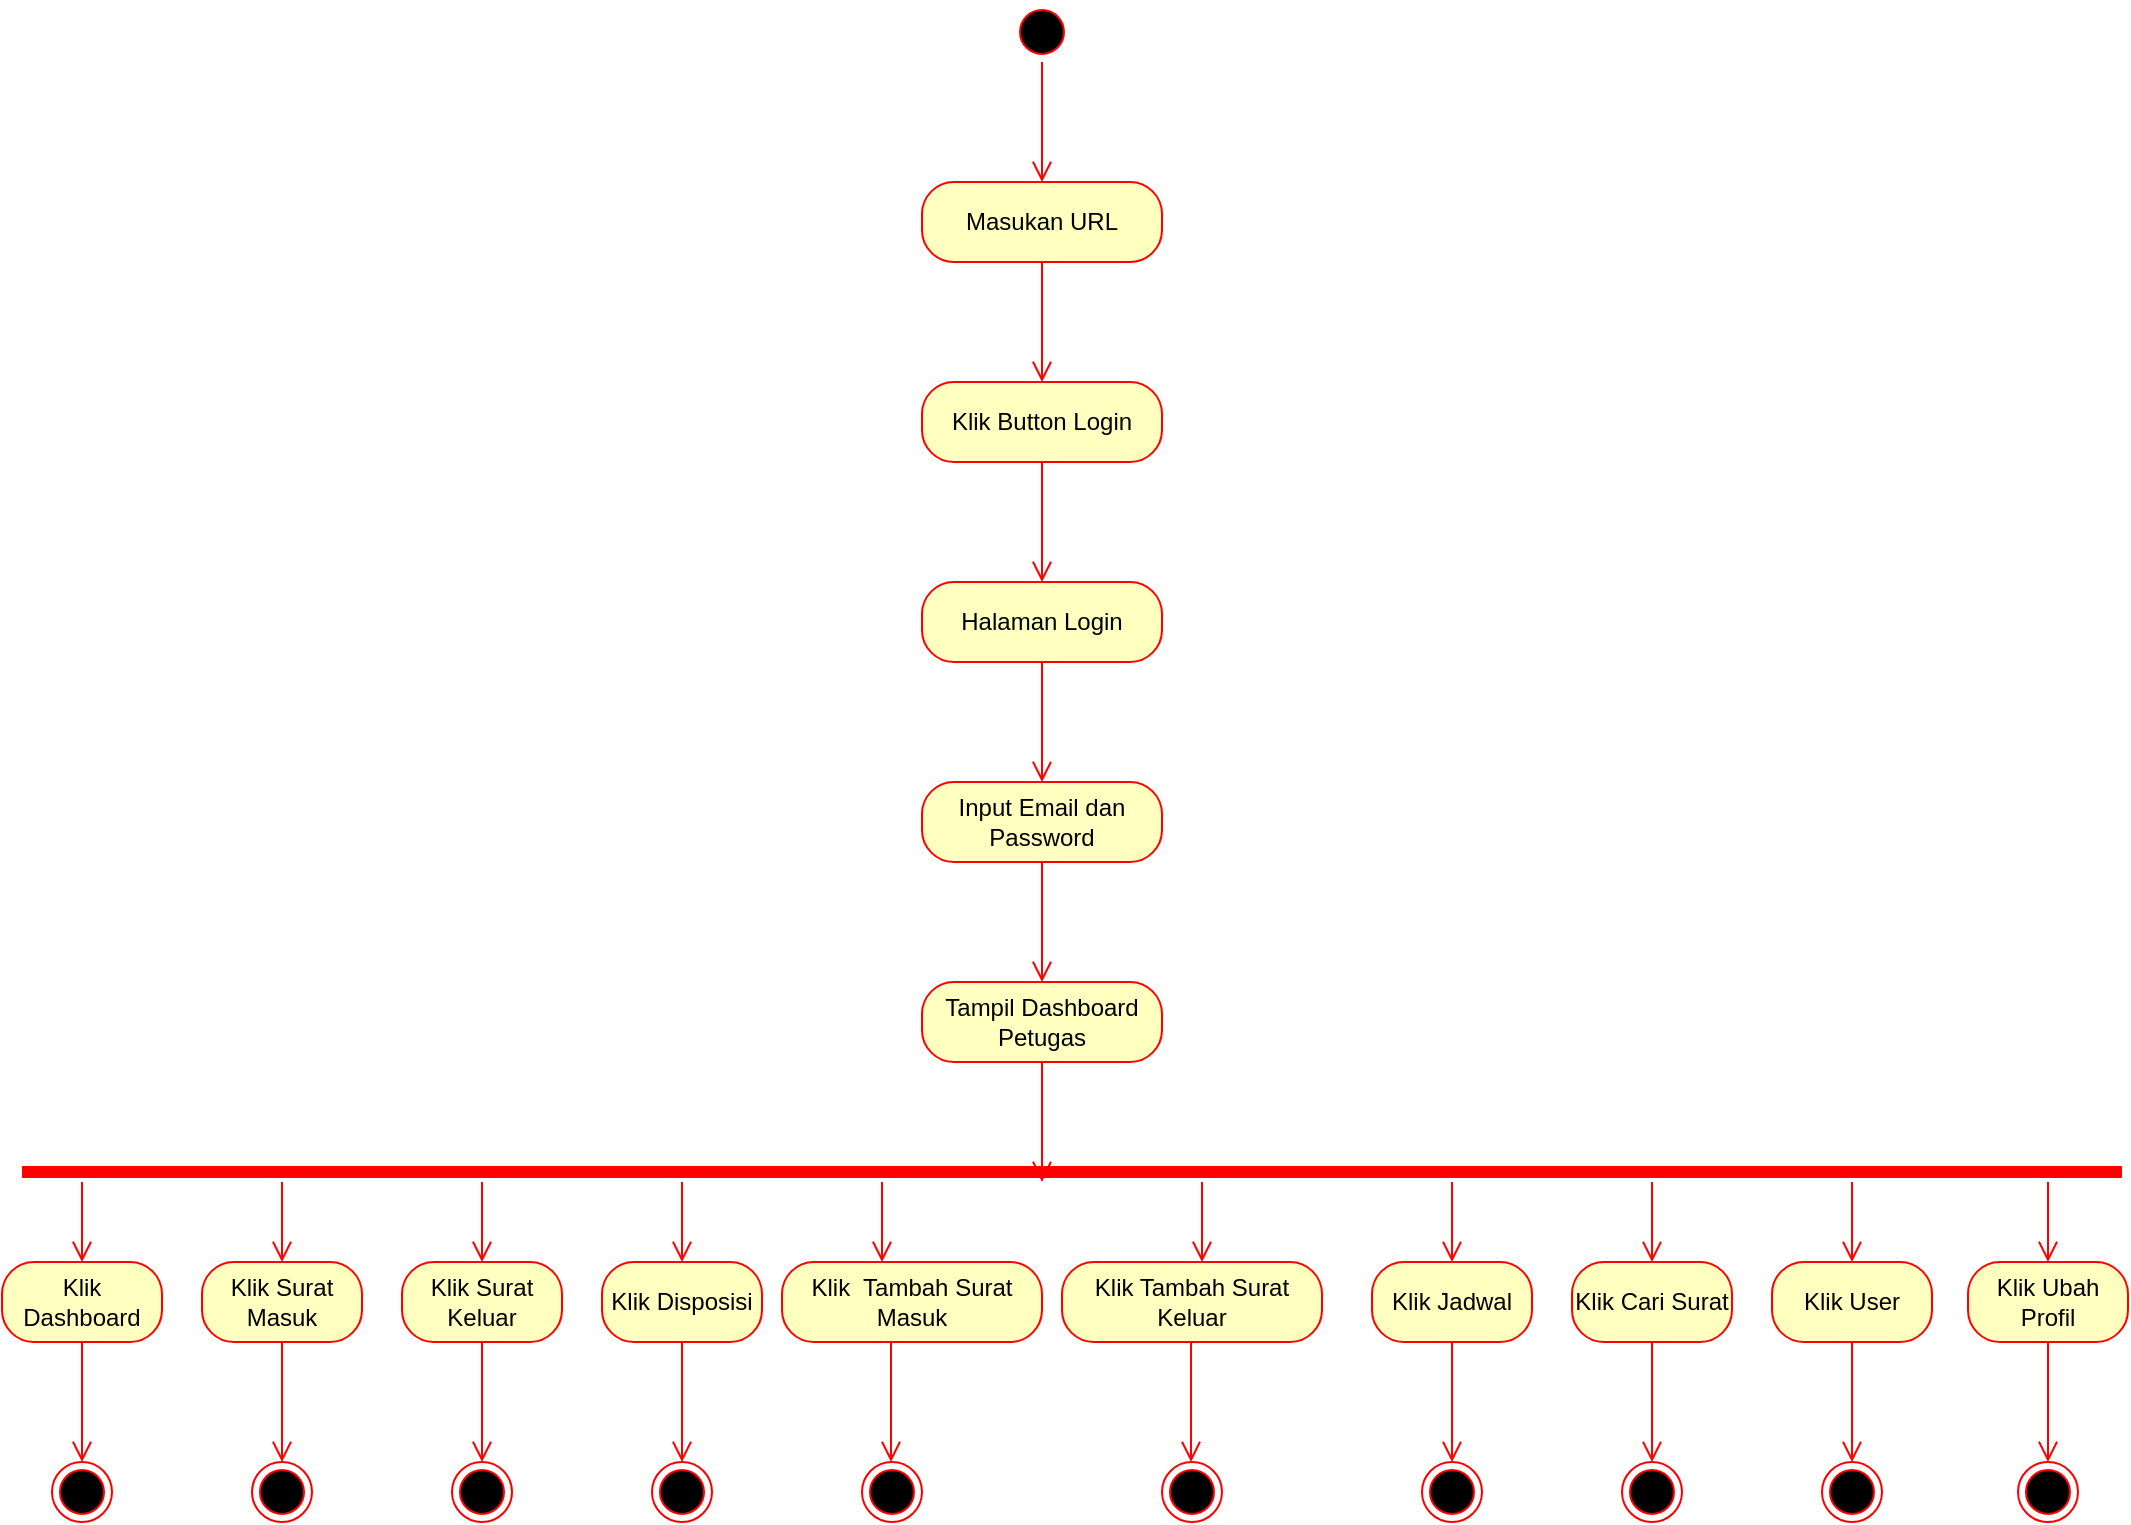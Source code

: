 <mxfile version="21.1.6" type="device">
  <diagram name="Page-1" id="77s3Pt8W0h8D2IALfCUM">
    <mxGraphModel dx="2611" dy="819" grid="1" gridSize="10" guides="1" tooltips="1" connect="1" arrows="1" fold="1" page="1" pageScale="1" pageWidth="850" pageHeight="1100" math="0" shadow="0">
      <root>
        <mxCell id="0" />
        <mxCell id="1" parent="0" />
        <mxCell id="uYjjwxaOd80L2xCMeDVK-1" value="" style="ellipse;html=1;shape=startState;fillColor=#000000;strokeColor=#ff0000;" vertex="1" parent="1">
          <mxGeometry x="465" y="50" width="30" height="30" as="geometry" />
        </mxCell>
        <mxCell id="uYjjwxaOd80L2xCMeDVK-2" value="" style="edgeStyle=orthogonalEdgeStyle;html=1;verticalAlign=bottom;endArrow=open;endSize=8;strokeColor=#ff0000;rounded=0;" edge="1" parent="1" source="uYjjwxaOd80L2xCMeDVK-1">
          <mxGeometry relative="1" as="geometry">
            <mxPoint x="480" y="140" as="targetPoint" />
          </mxGeometry>
        </mxCell>
        <mxCell id="uYjjwxaOd80L2xCMeDVK-3" value="Masukan URL" style="rounded=1;whiteSpace=wrap;html=1;arcSize=40;fontColor=#000000;fillColor=#ffffc0;strokeColor=#ff0000;" vertex="1" parent="1">
          <mxGeometry x="420" y="140" width="120" height="40" as="geometry" />
        </mxCell>
        <mxCell id="uYjjwxaOd80L2xCMeDVK-4" value="" style="edgeStyle=orthogonalEdgeStyle;html=1;verticalAlign=bottom;endArrow=open;endSize=8;strokeColor=#ff0000;rounded=0;" edge="1" parent="1" source="uYjjwxaOd80L2xCMeDVK-3">
          <mxGeometry relative="1" as="geometry">
            <mxPoint x="480" y="240" as="targetPoint" />
          </mxGeometry>
        </mxCell>
        <mxCell id="uYjjwxaOd80L2xCMeDVK-5" value="Klik Button Login" style="rounded=1;whiteSpace=wrap;html=1;arcSize=40;fontColor=#000000;fillColor=#ffffc0;strokeColor=#ff0000;" vertex="1" parent="1">
          <mxGeometry x="420" y="240" width="120" height="40" as="geometry" />
        </mxCell>
        <mxCell id="uYjjwxaOd80L2xCMeDVK-6" value="" style="edgeStyle=orthogonalEdgeStyle;html=1;verticalAlign=bottom;endArrow=open;endSize=8;strokeColor=#ff0000;rounded=0;" edge="1" parent="1" source="uYjjwxaOd80L2xCMeDVK-5">
          <mxGeometry relative="1" as="geometry">
            <mxPoint x="480" y="340" as="targetPoint" />
          </mxGeometry>
        </mxCell>
        <mxCell id="uYjjwxaOd80L2xCMeDVK-7" value="Halaman Login" style="rounded=1;whiteSpace=wrap;html=1;arcSize=40;fontColor=#000000;fillColor=#ffffc0;strokeColor=#ff0000;" vertex="1" parent="1">
          <mxGeometry x="420" y="340" width="120" height="40" as="geometry" />
        </mxCell>
        <mxCell id="uYjjwxaOd80L2xCMeDVK-8" value="" style="edgeStyle=orthogonalEdgeStyle;html=1;verticalAlign=bottom;endArrow=open;endSize=8;strokeColor=#ff0000;rounded=0;" edge="1" parent="1" source="uYjjwxaOd80L2xCMeDVK-7">
          <mxGeometry relative="1" as="geometry">
            <mxPoint x="480" y="440" as="targetPoint" />
          </mxGeometry>
        </mxCell>
        <mxCell id="uYjjwxaOd80L2xCMeDVK-9" value="Input Email dan Password" style="rounded=1;whiteSpace=wrap;html=1;arcSize=40;fontColor=#000000;fillColor=#ffffc0;strokeColor=#ff0000;" vertex="1" parent="1">
          <mxGeometry x="420" y="440" width="120" height="40" as="geometry" />
        </mxCell>
        <mxCell id="uYjjwxaOd80L2xCMeDVK-10" value="" style="edgeStyle=orthogonalEdgeStyle;html=1;verticalAlign=bottom;endArrow=open;endSize=8;strokeColor=#ff0000;rounded=0;" edge="1" parent="1" source="uYjjwxaOd80L2xCMeDVK-9">
          <mxGeometry relative="1" as="geometry">
            <mxPoint x="480" y="540" as="targetPoint" />
          </mxGeometry>
        </mxCell>
        <mxCell id="uYjjwxaOd80L2xCMeDVK-11" value="Tampil Dashboard Petugas" style="rounded=1;whiteSpace=wrap;html=1;arcSize=40;fontColor=#000000;fillColor=#ffffc0;strokeColor=#ff0000;" vertex="1" parent="1">
          <mxGeometry x="420" y="540" width="120" height="40" as="geometry" />
        </mxCell>
        <mxCell id="uYjjwxaOd80L2xCMeDVK-12" value="" style="edgeStyle=orthogonalEdgeStyle;html=1;verticalAlign=bottom;endArrow=open;endSize=8;strokeColor=#ff0000;rounded=0;" edge="1" parent="1" source="uYjjwxaOd80L2xCMeDVK-11">
          <mxGeometry relative="1" as="geometry">
            <mxPoint x="480" y="640" as="targetPoint" />
          </mxGeometry>
        </mxCell>
        <mxCell id="uYjjwxaOd80L2xCMeDVK-13" value="" style="shape=line;html=1;strokeWidth=6;strokeColor=#ff0000;" vertex="1" parent="1">
          <mxGeometry x="-30" y="630" width="1050" height="10" as="geometry" />
        </mxCell>
        <mxCell id="uYjjwxaOd80L2xCMeDVK-14" value="" style="edgeStyle=orthogonalEdgeStyle;html=1;verticalAlign=bottom;endArrow=open;endSize=8;strokeColor=#ff0000;rounded=0;" edge="1" parent="1">
          <mxGeometry relative="1" as="geometry">
            <mxPoint y="680" as="targetPoint" />
            <mxPoint y="640" as="sourcePoint" />
          </mxGeometry>
        </mxCell>
        <mxCell id="uYjjwxaOd80L2xCMeDVK-15" value="Klik Dashboard" style="rounded=1;whiteSpace=wrap;html=1;arcSize=40;fontColor=#000000;fillColor=#ffffc0;strokeColor=#ff0000;" vertex="1" parent="1">
          <mxGeometry x="-40" y="680" width="80" height="40" as="geometry" />
        </mxCell>
        <mxCell id="uYjjwxaOd80L2xCMeDVK-16" value="" style="edgeStyle=orthogonalEdgeStyle;html=1;verticalAlign=bottom;endArrow=open;endSize=8;strokeColor=#ff0000;rounded=0;" edge="1" parent="1" source="uYjjwxaOd80L2xCMeDVK-15">
          <mxGeometry relative="1" as="geometry">
            <mxPoint y="780" as="targetPoint" />
          </mxGeometry>
        </mxCell>
        <mxCell id="uYjjwxaOd80L2xCMeDVK-17" value="" style="edgeStyle=orthogonalEdgeStyle;html=1;verticalAlign=bottom;endArrow=open;endSize=8;strokeColor=#ff0000;rounded=0;" edge="1" parent="1">
          <mxGeometry relative="1" as="geometry">
            <mxPoint x="100" y="680" as="targetPoint" />
            <mxPoint x="100" y="640" as="sourcePoint" />
          </mxGeometry>
        </mxCell>
        <mxCell id="uYjjwxaOd80L2xCMeDVK-18" value="Klik Surat Masuk" style="rounded=1;whiteSpace=wrap;html=1;arcSize=40;fontColor=#000000;fillColor=#ffffc0;strokeColor=#ff0000;" vertex="1" parent="1">
          <mxGeometry x="60" y="680" width="80" height="40" as="geometry" />
        </mxCell>
        <mxCell id="uYjjwxaOd80L2xCMeDVK-19" value="" style="edgeStyle=orthogonalEdgeStyle;html=1;verticalAlign=bottom;endArrow=open;endSize=8;strokeColor=#ff0000;rounded=0;" edge="1" parent="1" source="uYjjwxaOd80L2xCMeDVK-18">
          <mxGeometry relative="1" as="geometry">
            <mxPoint x="100" y="780" as="targetPoint" />
          </mxGeometry>
        </mxCell>
        <mxCell id="uYjjwxaOd80L2xCMeDVK-20" value="" style="edgeStyle=orthogonalEdgeStyle;html=1;verticalAlign=bottom;endArrow=open;endSize=8;strokeColor=#ff0000;rounded=0;" edge="1" parent="1">
          <mxGeometry relative="1" as="geometry">
            <mxPoint x="200" y="680" as="targetPoint" />
            <mxPoint x="200" y="640" as="sourcePoint" />
          </mxGeometry>
        </mxCell>
        <mxCell id="uYjjwxaOd80L2xCMeDVK-21" value="Klik Surat Keluar" style="rounded=1;whiteSpace=wrap;html=1;arcSize=40;fontColor=#000000;fillColor=#ffffc0;strokeColor=#ff0000;" vertex="1" parent="1">
          <mxGeometry x="160" y="680" width="80" height="40" as="geometry" />
        </mxCell>
        <mxCell id="uYjjwxaOd80L2xCMeDVK-22" value="" style="edgeStyle=orthogonalEdgeStyle;html=1;verticalAlign=bottom;endArrow=open;endSize=8;strokeColor=#ff0000;rounded=0;" edge="1" parent="1" source="uYjjwxaOd80L2xCMeDVK-21">
          <mxGeometry relative="1" as="geometry">
            <mxPoint x="200" y="780" as="targetPoint" />
          </mxGeometry>
        </mxCell>
        <mxCell id="uYjjwxaOd80L2xCMeDVK-23" value="" style="edgeStyle=orthogonalEdgeStyle;html=1;verticalAlign=bottom;endArrow=open;endSize=8;strokeColor=#ff0000;rounded=0;" edge="1" parent="1">
          <mxGeometry relative="1" as="geometry">
            <mxPoint x="685" y="680" as="targetPoint" />
            <mxPoint x="685" y="640" as="sourcePoint" />
          </mxGeometry>
        </mxCell>
        <mxCell id="uYjjwxaOd80L2xCMeDVK-24" value="Klik Jadwal" style="rounded=1;whiteSpace=wrap;html=1;arcSize=40;fontColor=#000000;fillColor=#ffffc0;strokeColor=#ff0000;" vertex="1" parent="1">
          <mxGeometry x="645" y="680" width="80" height="40" as="geometry" />
        </mxCell>
        <mxCell id="uYjjwxaOd80L2xCMeDVK-25" value="" style="edgeStyle=orthogonalEdgeStyle;html=1;verticalAlign=bottom;endArrow=open;endSize=8;strokeColor=#ff0000;rounded=0;" edge="1" parent="1">
          <mxGeometry relative="1" as="geometry">
            <mxPoint x="685" y="780" as="targetPoint" />
            <mxPoint x="685" y="720" as="sourcePoint" />
          </mxGeometry>
        </mxCell>
        <mxCell id="uYjjwxaOd80L2xCMeDVK-26" value="" style="edgeStyle=orthogonalEdgeStyle;html=1;verticalAlign=bottom;endArrow=open;endSize=8;strokeColor=#ff0000;rounded=0;" edge="1" parent="1">
          <mxGeometry relative="1" as="geometry">
            <mxPoint x="785" y="680" as="targetPoint" />
            <mxPoint x="785" y="640" as="sourcePoint" />
          </mxGeometry>
        </mxCell>
        <mxCell id="uYjjwxaOd80L2xCMeDVK-27" value="Klik Cari Surat" style="rounded=1;whiteSpace=wrap;html=1;arcSize=40;fontColor=#000000;fillColor=#ffffc0;strokeColor=#ff0000;" vertex="1" parent="1">
          <mxGeometry x="745" y="680" width="80" height="40" as="geometry" />
        </mxCell>
        <mxCell id="uYjjwxaOd80L2xCMeDVK-28" value="" style="edgeStyle=orthogonalEdgeStyle;html=1;verticalAlign=bottom;endArrow=open;endSize=8;strokeColor=#ff0000;rounded=0;" edge="1" parent="1" source="uYjjwxaOd80L2xCMeDVK-27">
          <mxGeometry relative="1" as="geometry">
            <mxPoint x="785" y="780" as="targetPoint" />
          </mxGeometry>
        </mxCell>
        <mxCell id="uYjjwxaOd80L2xCMeDVK-29" value="" style="edgeStyle=orthogonalEdgeStyle;html=1;verticalAlign=bottom;endArrow=open;endSize=8;strokeColor=#ff0000;rounded=0;" edge="1" parent="1">
          <mxGeometry relative="1" as="geometry">
            <mxPoint x="885" y="680" as="targetPoint" />
            <mxPoint x="885" y="640" as="sourcePoint" />
          </mxGeometry>
        </mxCell>
        <mxCell id="uYjjwxaOd80L2xCMeDVK-30" value="Klik User" style="rounded=1;whiteSpace=wrap;html=1;arcSize=40;fontColor=#000000;fillColor=#ffffc0;strokeColor=#ff0000;" vertex="1" parent="1">
          <mxGeometry x="845" y="680" width="80" height="40" as="geometry" />
        </mxCell>
        <mxCell id="uYjjwxaOd80L2xCMeDVK-31" value="" style="edgeStyle=orthogonalEdgeStyle;html=1;verticalAlign=bottom;endArrow=open;endSize=8;strokeColor=#ff0000;rounded=0;" edge="1" parent="1" source="uYjjwxaOd80L2xCMeDVK-30">
          <mxGeometry relative="1" as="geometry">
            <mxPoint x="885" y="780" as="targetPoint" />
          </mxGeometry>
        </mxCell>
        <mxCell id="uYjjwxaOd80L2xCMeDVK-32" value="" style="edgeStyle=orthogonalEdgeStyle;html=1;verticalAlign=bottom;endArrow=open;endSize=8;strokeColor=#ff0000;rounded=0;" edge="1" parent="1">
          <mxGeometry relative="1" as="geometry">
            <mxPoint x="983" y="680" as="targetPoint" />
            <mxPoint x="983" y="640" as="sourcePoint" />
          </mxGeometry>
        </mxCell>
        <mxCell id="uYjjwxaOd80L2xCMeDVK-33" value="Klik Ubah Profil" style="rounded=1;whiteSpace=wrap;html=1;arcSize=40;fontColor=#000000;fillColor=#ffffc0;strokeColor=#ff0000;" vertex="1" parent="1">
          <mxGeometry x="943" y="680" width="80" height="40" as="geometry" />
        </mxCell>
        <mxCell id="uYjjwxaOd80L2xCMeDVK-34" value="" style="edgeStyle=orthogonalEdgeStyle;html=1;verticalAlign=bottom;endArrow=open;endSize=8;strokeColor=#ff0000;rounded=0;" edge="1" parent="1" source="uYjjwxaOd80L2xCMeDVK-33">
          <mxGeometry relative="1" as="geometry">
            <mxPoint x="983" y="780" as="targetPoint" />
          </mxGeometry>
        </mxCell>
        <mxCell id="uYjjwxaOd80L2xCMeDVK-37" value="" style="ellipse;html=1;shape=endState;fillColor=#000000;strokeColor=#ff0000;" vertex="1" parent="1">
          <mxGeometry x="-15" y="780" width="30" height="30" as="geometry" />
        </mxCell>
        <mxCell id="uYjjwxaOd80L2xCMeDVK-38" value="" style="ellipse;html=1;shape=endState;fillColor=#000000;strokeColor=#ff0000;" vertex="1" parent="1">
          <mxGeometry x="85" y="780" width="30" height="30" as="geometry" />
        </mxCell>
        <mxCell id="uYjjwxaOd80L2xCMeDVK-39" value="" style="ellipse;html=1;shape=endState;fillColor=#000000;strokeColor=#ff0000;" vertex="1" parent="1">
          <mxGeometry x="185" y="780" width="30" height="30" as="geometry" />
        </mxCell>
        <mxCell id="uYjjwxaOd80L2xCMeDVK-40" value="" style="ellipse;html=1;shape=endState;fillColor=#000000;strokeColor=#ff0000;" vertex="1" parent="1">
          <mxGeometry x="670" y="780" width="30" height="30" as="geometry" />
        </mxCell>
        <mxCell id="uYjjwxaOd80L2xCMeDVK-41" value="" style="ellipse;html=1;shape=endState;fillColor=#000000;strokeColor=#ff0000;" vertex="1" parent="1">
          <mxGeometry x="770" y="780" width="30" height="30" as="geometry" />
        </mxCell>
        <mxCell id="uYjjwxaOd80L2xCMeDVK-42" value="" style="ellipse;html=1;shape=endState;fillColor=#000000;strokeColor=#ff0000;" vertex="1" parent="1">
          <mxGeometry x="968" y="780" width="30" height="30" as="geometry" />
        </mxCell>
        <mxCell id="uYjjwxaOd80L2xCMeDVK-43" value="" style="ellipse;html=1;shape=endState;fillColor=#000000;strokeColor=#ff0000;" vertex="1" parent="1">
          <mxGeometry x="870" y="780" width="30" height="30" as="geometry" />
        </mxCell>
        <mxCell id="uYjjwxaOd80L2xCMeDVK-44" value="" style="edgeStyle=orthogonalEdgeStyle;html=1;verticalAlign=bottom;endArrow=open;endSize=8;strokeColor=#ff0000;rounded=0;" edge="1" parent="1">
          <mxGeometry relative="1" as="geometry">
            <mxPoint x="300" y="680" as="targetPoint" />
            <mxPoint x="300" y="640" as="sourcePoint" />
          </mxGeometry>
        </mxCell>
        <mxCell id="uYjjwxaOd80L2xCMeDVK-45" value="Klik Disposisi" style="rounded=1;whiteSpace=wrap;html=1;arcSize=40;fontColor=#000000;fillColor=#ffffc0;strokeColor=#ff0000;" vertex="1" parent="1">
          <mxGeometry x="260" y="680" width="80" height="40" as="geometry" />
        </mxCell>
        <mxCell id="uYjjwxaOd80L2xCMeDVK-46" value="" style="edgeStyle=orthogonalEdgeStyle;html=1;verticalAlign=bottom;endArrow=open;endSize=8;strokeColor=#ff0000;rounded=0;" edge="1" parent="1" source="uYjjwxaOd80L2xCMeDVK-45">
          <mxGeometry relative="1" as="geometry">
            <mxPoint x="300" y="780" as="targetPoint" />
          </mxGeometry>
        </mxCell>
        <mxCell id="uYjjwxaOd80L2xCMeDVK-47" value="" style="ellipse;html=1;shape=endState;fillColor=#000000;strokeColor=#ff0000;" vertex="1" parent="1">
          <mxGeometry x="285" y="780" width="30" height="30" as="geometry" />
        </mxCell>
        <mxCell id="uYjjwxaOd80L2xCMeDVK-52" value="" style="edgeStyle=orthogonalEdgeStyle;html=1;verticalAlign=bottom;endArrow=open;endSize=8;strokeColor=#ff0000;rounded=0;" edge="1" parent="1">
          <mxGeometry relative="1" as="geometry">
            <mxPoint x="400" y="680" as="targetPoint" />
            <mxPoint x="400" y="640" as="sourcePoint" />
          </mxGeometry>
        </mxCell>
        <mxCell id="uYjjwxaOd80L2xCMeDVK-53" value="Klik&amp;nbsp; Tambah Surat Masuk" style="rounded=1;whiteSpace=wrap;html=1;arcSize=40;fontColor=#000000;fillColor=#ffffc0;strokeColor=#ff0000;" vertex="1" parent="1">
          <mxGeometry x="350" y="680" width="130" height="40" as="geometry" />
        </mxCell>
        <mxCell id="uYjjwxaOd80L2xCMeDVK-55" value="" style="edgeStyle=orthogonalEdgeStyle;html=1;verticalAlign=bottom;endArrow=open;endSize=8;strokeColor=#ff0000;rounded=0;" edge="1" parent="1">
          <mxGeometry relative="1" as="geometry">
            <mxPoint x="560" y="680" as="targetPoint" />
            <mxPoint x="560" y="640" as="sourcePoint" />
          </mxGeometry>
        </mxCell>
        <mxCell id="uYjjwxaOd80L2xCMeDVK-56" value="Klik Tambah Surat Keluar" style="rounded=1;whiteSpace=wrap;html=1;arcSize=40;fontColor=#000000;fillColor=#ffffc0;strokeColor=#ff0000;" vertex="1" parent="1">
          <mxGeometry x="490" y="680" width="130" height="40" as="geometry" />
        </mxCell>
        <mxCell id="uYjjwxaOd80L2xCMeDVK-58" value="" style="ellipse;html=1;shape=endState;fillColor=#000000;strokeColor=#ff0000;" vertex="1" parent="1">
          <mxGeometry x="390" y="780" width="30" height="30" as="geometry" />
        </mxCell>
        <mxCell id="uYjjwxaOd80L2xCMeDVK-59" value="" style="ellipse;html=1;shape=endState;fillColor=#000000;strokeColor=#ff0000;" vertex="1" parent="1">
          <mxGeometry x="540" y="780" width="30" height="30" as="geometry" />
        </mxCell>
        <mxCell id="uYjjwxaOd80L2xCMeDVK-61" value="" style="edgeStyle=orthogonalEdgeStyle;html=1;verticalAlign=bottom;endArrow=open;endSize=8;strokeColor=#ff0000;rounded=0;" edge="1" parent="1">
          <mxGeometry relative="1" as="geometry">
            <mxPoint x="554.5" y="780" as="targetPoint" />
            <mxPoint x="554.5" y="720" as="sourcePoint" />
          </mxGeometry>
        </mxCell>
        <mxCell id="uYjjwxaOd80L2xCMeDVK-62" value="" style="edgeStyle=orthogonalEdgeStyle;html=1;verticalAlign=bottom;endArrow=open;endSize=8;strokeColor=#ff0000;rounded=0;" edge="1" parent="1">
          <mxGeometry relative="1" as="geometry">
            <mxPoint x="404.5" y="780" as="targetPoint" />
            <mxPoint x="404.5" y="720" as="sourcePoint" />
          </mxGeometry>
        </mxCell>
      </root>
    </mxGraphModel>
  </diagram>
</mxfile>
